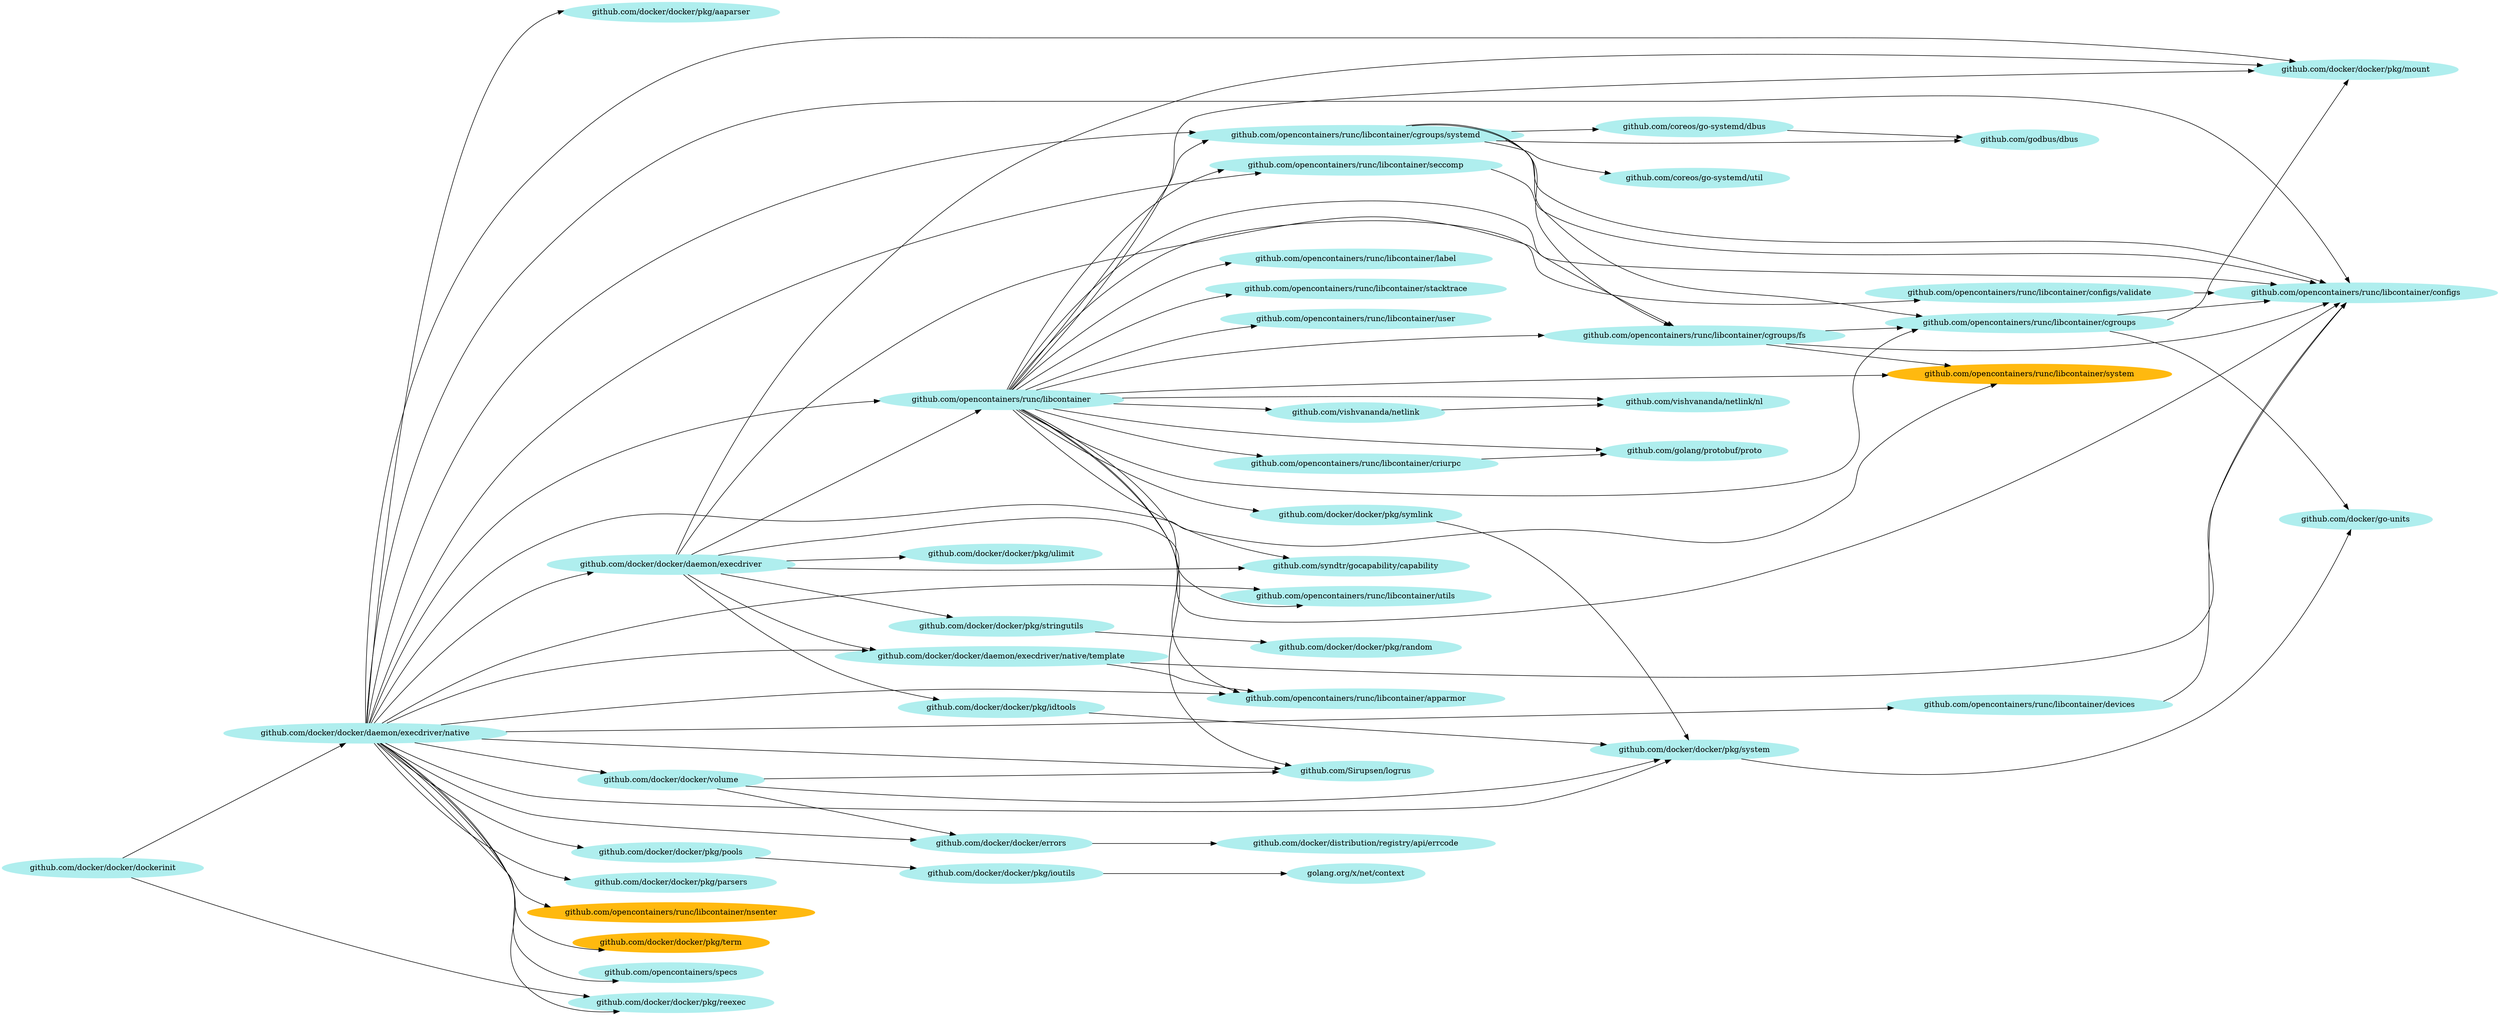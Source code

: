digraph godep {
rankdir="LR"
0 [label="github.com/opencontainers/runc/libcontainer" style="filled" color="paleturquoise"];
0 -> 1;
0 -> 2;
0 -> 3;
0 -> 4;
0 -> 5;
0 -> 6;
0 -> 7;
0 -> 8;
0 -> 9;
0 -> 10;
0 -> 11;
0 -> 12;
0 -> 13;
0 -> 14;
0 -> 15;
0 -> 16;
0 -> 17;
0 -> 18;
0 -> 19;
0 -> 20;
3 [label="github.com/docker/docker/pkg/symlink" style="filled" color="paleturquoise"];
3 -> 21;
6 [label="github.com/opencontainers/runc/libcontainer/cgroups" style="filled" color="paleturquoise"];
6 -> 2;
6 -> 22;
6 -> 9;
23 [label="github.com/coreos/go-systemd/util" style="filled" color="paleturquoise"];
14 [label="github.com/opencontainers/runc/libcontainer/stacktrace" style="filled" color="paleturquoise"];
17 [label="github.com/opencontainers/runc/libcontainer/utils" style="filled" color="paleturquoise"];
24 [label="github.com/docker/docker/dockerinit" style="filled" color="paleturquoise"];
24 -> 25;
24 -> 26;
2 [label="github.com/docker/docker/pkg/mount" style="filled" color="paleturquoise"];
27 [label="golang.org/x/net/context" style="filled" color="paleturquoise"];
18 [label="github.com/syndtr/gocapability/capability" style="filled" color="paleturquoise"];
28 [label="github.com/docker/docker/pkg/pools" style="filled" color="paleturquoise"];
28 -> 29;
30 [label="github.com/docker/docker/pkg/stringutils" style="filled" color="paleturquoise"];
30 -> 31;
32 [label="github.com/opencontainers/runc/libcontainer/devices" style="filled" color="paleturquoise"];
32 -> 9;
33 [label="github.com/coreos/go-systemd/dbus" style="filled" color="paleturquoise"];
33 -> 34;
34 [label="github.com/godbus/dbus" style="filled" color="paleturquoise"];
13 [label="github.com/opencontainers/runc/libcontainer/seccomp" style="filled" color="paleturquoise"];
13 -> 9;
19 [label="github.com/vishvananda/netlink" style="filled" color="paleturquoise"];
19 -> 20;
35 [label="github.com/docker/docker/pkg/parsers" style="filled" color="paleturquoise"];
36 [label="github.com/docker/docker/volume" style="filled" color="paleturquoise"];
36 -> 1;
36 -> 37;
36 -> 21;
22 [label="github.com/docker/go-units" style="filled" color="paleturquoise"];
31 [label="github.com/docker/docker/pkg/random" style="filled" color="paleturquoise"];
38 [label="github.com/opencontainers/runc/libcontainer/nsenter" style="filled" color="darkgoldenrod1"];
15 [label="github.com/opencontainers/runc/libcontainer/system" style="filled" color="darkgoldenrod1"];
20 [label="github.com/vishvananda/netlink/nl" style="filled" color="paleturquoise"];
39 [label="github.com/docker/docker/pkg/term" style="filled" color="darkgoldenrod1"];
1 [label="github.com/Sirupsen/logrus" style="filled" color="paleturquoise"];
40 [label="github.com/docker/docker/pkg/ulimit" style="filled" color="paleturquoise"];
21 [label="github.com/docker/docker/pkg/system" style="filled" color="paleturquoise"];
21 -> 22;
4 [label="github.com/golang/protobuf/proto" style="filled" color="paleturquoise"];
10 [label="github.com/opencontainers/runc/libcontainer/configs/validate" style="filled" color="paleturquoise"];
10 -> 9;
41 [label="github.com/opencontainers/specs" style="filled" color="paleturquoise"];
42 [label="github.com/docker/docker/daemon/execdriver" style="filled" color="paleturquoise"];
42 -> 43;
42 -> 44;
42 -> 2;
42 -> 30;
42 -> 40;
42 -> 0;
42 -> 7;
42 -> 9;
42 -> 18;
9 [label="github.com/opencontainers/runc/libcontainer/configs" style="filled" color="paleturquoise"];
7 [label="github.com/opencontainers/runc/libcontainer/cgroups/fs" style="filled" color="paleturquoise"];
7 -> 6;
7 -> 9;
7 -> 15;
37 [label="github.com/docker/docker/errors" style="filled" color="paleturquoise"];
37 -> 45;
46 [label="github.com/docker/docker/pkg/aaparser" style="filled" color="paleturquoise"];
26 [label="github.com/docker/docker/pkg/reexec" style="filled" color="paleturquoise"];
43 [label="github.com/docker/docker/daemon/execdriver/native/template" style="filled" color="paleturquoise"];
43 -> 5;
43 -> 9;
44 [label="github.com/docker/docker/pkg/idtools" style="filled" color="paleturquoise"];
44 -> 21;
11 [label="github.com/opencontainers/runc/libcontainer/criurpc" style="filled" color="paleturquoise"];
11 -> 4;
12 [label="github.com/opencontainers/runc/libcontainer/label" style="filled" color="paleturquoise"];
45 [label="github.com/docker/distribution/registry/api/errcode" style="filled" color="paleturquoise"];
29 [label="github.com/docker/docker/pkg/ioutils" style="filled" color="paleturquoise"];
29 -> 27;
25 [label="github.com/docker/docker/daemon/execdriver/native" style="filled" color="paleturquoise"];
25 -> 1;
25 -> 42;
25 -> 43;
25 -> 37;
25 -> 46;
25 -> 2;
25 -> 35;
25 -> 28;
25 -> 26;
25 -> 21;
25 -> 39;
25 -> 36;
25 -> 0;
25 -> 5;
25 -> 8;
25 -> 9;
25 -> 32;
25 -> 38;
25 -> 13;
25 -> 15;
25 -> 17;
25 -> 41;
8 [label="github.com/opencontainers/runc/libcontainer/cgroups/systemd" style="filled" color="paleturquoise"];
8 -> 33;
8 -> 23;
8 -> 34;
8 -> 6;
8 -> 7;
8 -> 9;
5 [label="github.com/opencontainers/runc/libcontainer/apparmor" style="filled" color="paleturquoise"];
16 [label="github.com/opencontainers/runc/libcontainer/user" style="filled" color="paleturquoise"];
}
